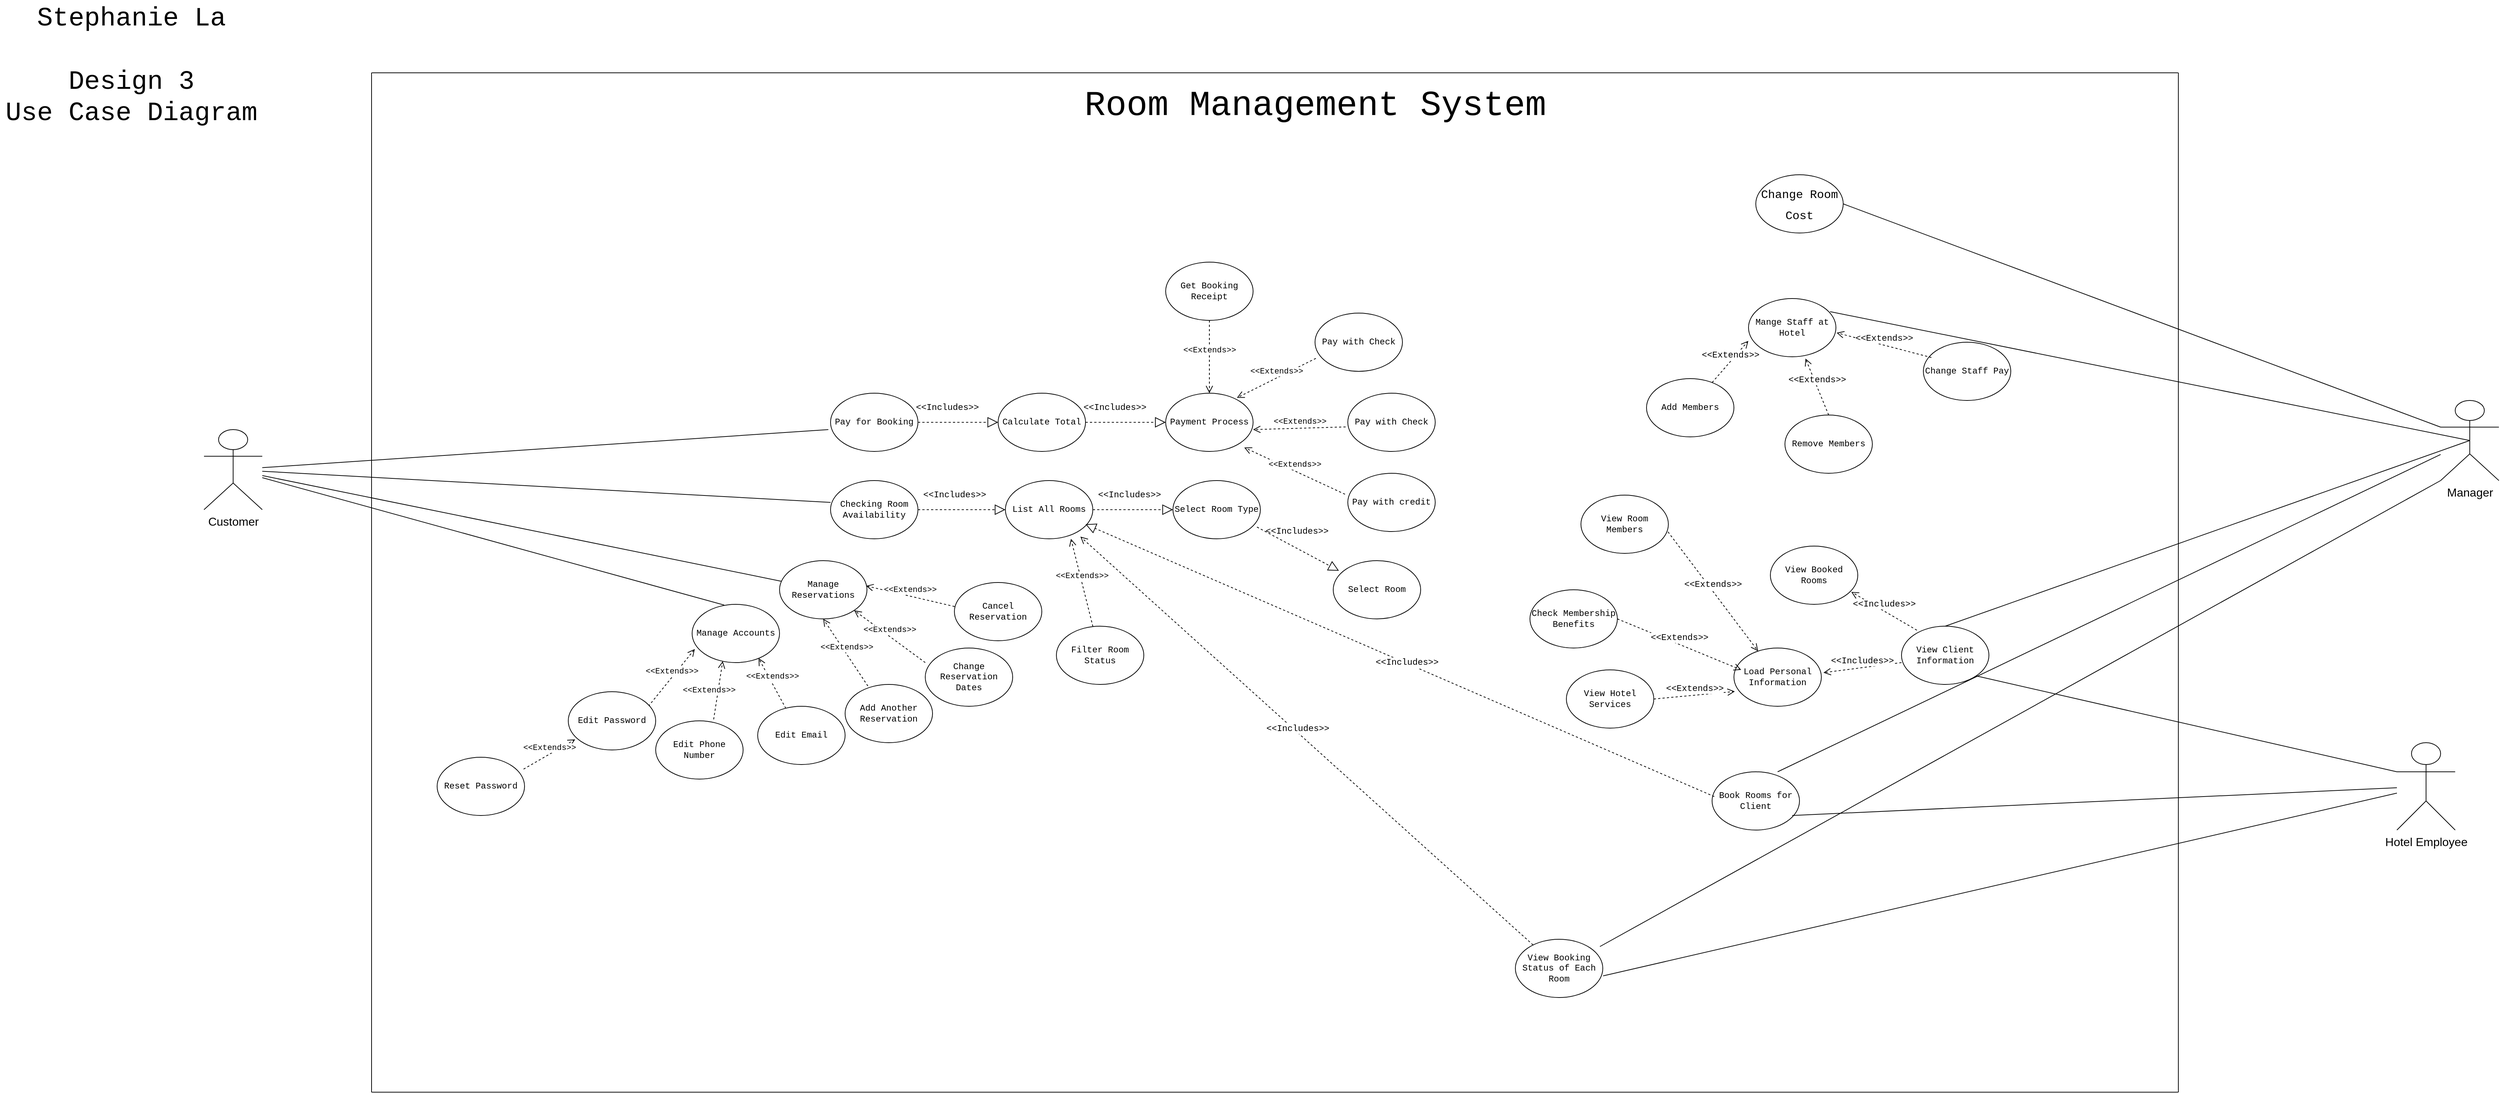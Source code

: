 <mxfile version="15.5.2" type="device"><diagram id="nY4MNc5ioCHhvj63V8OV" name="Page-1"><mxGraphModel dx="4755" dy="3980" grid="1" gridSize="10" guides="1" tooltips="1" connect="1" arrows="1" fold="1" page="0" pageScale="1" pageWidth="850" pageHeight="1100" math="0" shadow="0"><root><mxCell id="0"/><mxCell id="1" parent="0"/><mxCell id="aQf9B3k3d4_-5Ja-vyAR-3" value="&lt;font size=&quot;3&quot;&gt;Customer&lt;/font&gt;" style="shape=umlActor;verticalLabelPosition=bottom;verticalAlign=top;html=1;outlineConnect=0;" parent="1" vertex="1"><mxGeometry x="770" y="-390" width="80" height="110" as="geometry"/></mxCell><mxCell id="aQf9B3k3d4_-5Ja-vyAR-5" value="Pay for Booking" style="ellipse;whiteSpace=wrap;html=1;fontFamily=Courier New;" parent="1" vertex="1"><mxGeometry x="1630" y="-440" width="120" height="80" as="geometry"/></mxCell><mxCell id="aQf9B3k3d4_-5Ja-vyAR-6" value="Manage Accounts" style="ellipse;whiteSpace=wrap;html=1;fontFamily=Courier New;" parent="1" vertex="1"><mxGeometry x="1440" y="-150" width="120" height="80" as="geometry"/></mxCell><mxCell id="aQf9B3k3d4_-5Ja-vyAR-7" value="Manage Reservations" style="ellipse;whiteSpace=wrap;html=1;fontFamily=Courier New;" parent="1" vertex="1"><mxGeometry x="1560" y="-210" width="120" height="80" as="geometry"/></mxCell><mxCell id="aQf9B3k3d4_-5Ja-vyAR-8" value="Checking Room Availability" style="ellipse;whiteSpace=wrap;html=1;fontFamily=Courier New;" parent="1" vertex="1"><mxGeometry x="1630" y="-320" width="120" height="80" as="geometry"/></mxCell><mxCell id="aQf9B3k3d4_-5Ja-vyAR-9" value="" style="endArrow=none;html=1;rounded=0;fontFamily=Courier New;entryX=0;entryY=0.375;entryDx=0;entryDy=0;entryPerimeter=0;" parent="1" edge="1" target="aQf9B3k3d4_-5Ja-vyAR-8" source="aQf9B3k3d4_-5Ja-vyAR-3"><mxGeometry width="50" height="50" relative="1" as="geometry"><mxPoint x="1530" y="-320" as="sourcePoint"/><mxPoint x="1610" y="-290" as="targetPoint"/></mxGeometry></mxCell><mxCell id="aQf9B3k3d4_-5Ja-vyAR-10" value="" style="endArrow=none;html=1;rounded=0;fontFamily=Courier New;entryX=-0.025;entryY=0.625;entryDx=0;entryDy=0;entryPerimeter=0;" parent="1" edge="1" target="aQf9B3k3d4_-5Ja-vyAR-5" source="aQf9B3k3d4_-5Ja-vyAR-3"><mxGeometry width="50" height="50" relative="1" as="geometry"><mxPoint x="1530" y="-370" as="sourcePoint"/><mxPoint x="1610" y="-390" as="targetPoint"/></mxGeometry></mxCell><mxCell id="aQf9B3k3d4_-5Ja-vyAR-11" value="" style="endArrow=none;html=1;rounded=0;fontFamily=Courier New;" parent="1" edge="1" target="aQf9B3k3d4_-5Ja-vyAR-3" source="aQf9B3k3d4_-5Ja-vyAR-7"><mxGeometry width="50" height="50" relative="1" as="geometry"><mxPoint x="1570" y="-220" as="sourcePoint"/><mxPoint x="1510" y="-300" as="targetPoint"/></mxGeometry></mxCell><mxCell id="aQf9B3k3d4_-5Ja-vyAR-12" value="" style="endArrow=none;html=1;rounded=0;fontFamily=Courier New;exitX=0.367;exitY=0.013;exitDx=0;exitDy=0;exitPerimeter=0;" parent="1" edge="1" target="aQf9B3k3d4_-5Ja-vyAR-3" source="aQf9B3k3d4_-5Ja-vyAR-6"><mxGeometry width="50" height="50" relative="1" as="geometry"><mxPoint x="1480" y="-150" as="sourcePoint"/><mxPoint x="1470" y="-290" as="targetPoint"/></mxGeometry></mxCell><mxCell id="aQf9B3k3d4_-5Ja-vyAR-18" value="&amp;lt;&amp;lt;Includes&amp;gt;&amp;gt;" style="text;html=1;align=center;verticalAlign=middle;resizable=0;points=[];autosize=1;strokeColor=none;fillColor=none;fontFamily=Courier New;" parent="1" vertex="1"><mxGeometry x="1740" y="-430" width="100" height="20" as="geometry"/></mxCell><mxCell id="aQf9B3k3d4_-5Ja-vyAR-19" value="Calculate Total" style="ellipse;whiteSpace=wrap;html=1;fontFamily=Courier New;" parent="1" vertex="1"><mxGeometry x="1860" y="-440" width="120" height="80" as="geometry"/></mxCell><mxCell id="aQf9B3k3d4_-5Ja-vyAR-22" value="&amp;lt;&amp;lt;Includes&amp;gt;&amp;gt;" style="text;html=1;align=center;verticalAlign=middle;resizable=0;points=[];autosize=1;strokeColor=none;fillColor=none;fontFamily=Courier New;" parent="1" vertex="1"><mxGeometry x="1970" y="-430" width="100" height="20" as="geometry"/></mxCell><mxCell id="aQf9B3k3d4_-5Ja-vyAR-23" value="Payment Process" style="ellipse;whiteSpace=wrap;html=1;fontFamily=Courier New;" parent="1" vertex="1"><mxGeometry x="2090" y="-440" width="120" height="80" as="geometry"/></mxCell><mxCell id="aQf9B3k3d4_-5Ja-vyAR-27" value="Pay with Check" style="ellipse;whiteSpace=wrap;html=1;fontFamily=Courier New;" parent="1" vertex="1"><mxGeometry x="2340" y="-440" width="120" height="80" as="geometry"/></mxCell><mxCell id="aQf9B3k3d4_-5Ja-vyAR-34" value="Pay with credit" style="ellipse;whiteSpace=wrap;html=1;fontFamily=Courier New;" parent="1" vertex="1"><mxGeometry x="2340" y="-330" width="120" height="80" as="geometry"/></mxCell><mxCell id="aQf9B3k3d4_-5Ja-vyAR-38" value="Pay with Check" style="ellipse;whiteSpace=wrap;html=1;fontFamily=Courier New;" parent="1" vertex="1"><mxGeometry x="2295" y="-550" width="120" height="80" as="geometry"/></mxCell><mxCell id="aQf9B3k3d4_-5Ja-vyAR-40" value="&amp;lt;&amp;lt;Extends&amp;gt;&amp;gt;" style="html=1;verticalAlign=bottom;endArrow=open;dashed=1;endSize=8;rounded=0;fontFamily=Courier New;exitX=-0.025;exitY=0.579;exitDx=0;exitDy=0;exitPerimeter=0;" parent="1" source="aQf9B3k3d4_-5Ja-vyAR-27" edge="1"><mxGeometry relative="1" as="geometry"><mxPoint x="2320" y="-390" as="sourcePoint"/><mxPoint x="2210" y="-390" as="targetPoint"/></mxGeometry></mxCell><mxCell id="aQf9B3k3d4_-5Ja-vyAR-41" value="" style="endArrow=block;dashed=1;endFill=0;endSize=12;html=1;rounded=0;fontFamily=Courier New;" parent="1" edge="1"><mxGeometry width="160" relative="1" as="geometry"><mxPoint x="1750" y="-400" as="sourcePoint"/><mxPoint x="1860" y="-400" as="targetPoint"/></mxGeometry></mxCell><mxCell id="aQf9B3k3d4_-5Ja-vyAR-43" value="" style="endArrow=block;dashed=1;endFill=0;endSize=12;html=1;rounded=0;fontFamily=Courier New;exitX=1;exitY=0.5;exitDx=0;exitDy=0;" parent="1" source="aQf9B3k3d4_-5Ja-vyAR-19" edge="1"><mxGeometry width="160" relative="1" as="geometry"><mxPoint x="1990" y="-399.58" as="sourcePoint"/><mxPoint x="2090" y="-400" as="targetPoint"/></mxGeometry></mxCell><mxCell id="aQf9B3k3d4_-5Ja-vyAR-44" value="" style="endArrow=block;dashed=1;endFill=0;endSize=12;html=1;rounded=0;fontFamily=Courier New;entryX=0.065;entryY=0.173;entryDx=0;entryDy=0;entryPerimeter=0;exitX=-0.047;exitY=0.192;exitDx=0;exitDy=0;exitPerimeter=0;" parent="1" source="aQf9B3k3d4_-5Ja-vyAR-66" target="aQf9B3k3d4_-5Ja-vyAR-67" edge="1"><mxGeometry width="160" relative="1" as="geometry"><mxPoint x="2230" y="-249.58" as="sourcePoint"/><mxPoint x="2320" y="-210" as="targetPoint"/></mxGeometry></mxCell><mxCell id="aQf9B3k3d4_-5Ja-vyAR-49" value="&amp;lt;&amp;lt;Extends&amp;gt;&amp;gt;" style="html=1;verticalAlign=bottom;endArrow=open;dashed=1;endSize=8;rounded=0;fontFamily=Courier New;entryX=0.899;entryY=0.933;entryDx=0;entryDy=0;entryPerimeter=0;exitX=-0.032;exitY=0.36;exitDx=0;exitDy=0;exitPerimeter=0;" parent="1" source="aQf9B3k3d4_-5Ja-vyAR-34" target="aQf9B3k3d4_-5Ja-vyAR-23" edge="1"><mxGeometry relative="1" as="geometry"><mxPoint x="2320" y="-300" as="sourcePoint"/><mxPoint x="2230" y="-350" as="targetPoint"/></mxGeometry></mxCell><mxCell id="aQf9B3k3d4_-5Ja-vyAR-50" value="&amp;lt;&amp;lt;Extends&amp;gt;&amp;gt;" style="html=1;verticalAlign=bottom;endArrow=open;dashed=1;endSize=8;rounded=0;fontFamily=Courier New;entryX=0.815;entryY=0.079;entryDx=0;entryDy=0;entryPerimeter=0;exitX=0.01;exitY=0.777;exitDx=0;exitDy=0;exitPerimeter=0;" parent="1" source="aQf9B3k3d4_-5Ja-vyAR-38" target="aQf9B3k3d4_-5Ja-vyAR-23" edge="1"><mxGeometry relative="1" as="geometry"><mxPoint x="2280" y="-480" as="sourcePoint"/><mxPoint x="2200" y="-440" as="targetPoint"/></mxGeometry></mxCell><mxCell id="aQf9B3k3d4_-5Ja-vyAR-51" value="Get Booking Receipt" style="ellipse;whiteSpace=wrap;html=1;fontFamily=Courier New;" parent="1" vertex="1"><mxGeometry x="2090" y="-620" width="120" height="80" as="geometry"/></mxCell><mxCell id="aQf9B3k3d4_-5Ja-vyAR-52" value="&amp;lt;&amp;lt;Extends&amp;gt;&amp;gt;" style="html=1;verticalAlign=bottom;endArrow=open;dashed=1;endSize=8;rounded=0;fontFamily=Courier New;exitX=0.5;exitY=1;exitDx=0;exitDy=0;" parent="1" source="aQf9B3k3d4_-5Ja-vyAR-51" edge="1"><mxGeometry relative="1" as="geometry"><mxPoint x="2149.58" y="-520" as="sourcePoint"/><mxPoint x="2150" y="-440" as="targetPoint"/></mxGeometry></mxCell><mxCell id="aQf9B3k3d4_-5Ja-vyAR-55" value="" style="endArrow=block;dashed=1;endFill=0;endSize=12;html=1;rounded=0;fontFamily=Courier New;entryX=0;entryY=0.5;entryDx=0;entryDy=0;exitX=1;exitY=0.5;exitDx=0;exitDy=0;" parent="1" source="aQf9B3k3d4_-5Ja-vyAR-8" target="aQf9B3k3d4_-5Ja-vyAR-57" edge="1"><mxGeometry width="160" relative="1" as="geometry"><mxPoint x="1770" y="-280" as="sourcePoint"/><mxPoint x="1860" y="-280.42" as="targetPoint"/></mxGeometry></mxCell><mxCell id="aQf9B3k3d4_-5Ja-vyAR-56" value="&amp;lt;&amp;lt;Includes&amp;gt;&amp;gt;" style="text;html=1;align=center;verticalAlign=middle;resizable=0;points=[];autosize=1;strokeColor=none;fillColor=none;fontFamily=Courier New;" parent="1" vertex="1"><mxGeometry x="1750" y="-310" width="100" height="20" as="geometry"/></mxCell><mxCell id="aQf9B3k3d4_-5Ja-vyAR-57" value="List All Rooms" style="ellipse;whiteSpace=wrap;html=1;fontFamily=Courier New;" parent="1" vertex="1"><mxGeometry x="1870" y="-320" width="120" height="80" as="geometry"/></mxCell><mxCell id="aQf9B3k3d4_-5Ja-vyAR-58" value="" style="endArrow=block;dashed=1;endFill=0;endSize=12;html=1;rounded=0;fontFamily=Courier New;exitX=1;exitY=0.5;exitDx=0;exitDy=0;entryX=0;entryY=0.5;entryDx=0;entryDy=0;" parent="1" source="aQf9B3k3d4_-5Ja-vyAR-57" target="aQf9B3k3d4_-5Ja-vyAR-60" edge="1"><mxGeometry width="160" relative="1" as="geometry"><mxPoint x="2000" y="-280" as="sourcePoint"/><mxPoint x="2090" y="-280.42" as="targetPoint"/></mxGeometry></mxCell><mxCell id="aQf9B3k3d4_-5Ja-vyAR-59" value="&amp;lt;&amp;lt;Includes&amp;gt;&amp;gt;" style="text;html=1;align=center;verticalAlign=middle;resizable=0;points=[];autosize=1;strokeColor=none;fillColor=none;fontFamily=Courier New;" parent="1" vertex="1"><mxGeometry x="1990" y="-310" width="100" height="20" as="geometry"/></mxCell><mxCell id="aQf9B3k3d4_-5Ja-vyAR-60" value="Select Room Type" style="ellipse;whiteSpace=wrap;html=1;fontFamily=Courier New;" parent="1" vertex="1"><mxGeometry x="2100" y="-320" width="120" height="80" as="geometry"/></mxCell><mxCell id="aQf9B3k3d4_-5Ja-vyAR-64" value="&amp;lt;&amp;lt;Extends&amp;gt;&amp;gt;" style="html=1;verticalAlign=bottom;endArrow=open;dashed=1;endSize=8;rounded=0;fontFamily=Courier New;entryX=0.75;entryY=1;entryDx=0;entryDy=0;entryPerimeter=0;" parent="1" source="aQf9B3k3d4_-5Ja-vyAR-65" target="aQf9B3k3d4_-5Ja-vyAR-57" edge="1"><mxGeometry relative="1" as="geometry"><mxPoint x="2030" y="-190" as="sourcePoint"/><mxPoint x="1960" y="-230" as="targetPoint"/></mxGeometry></mxCell><mxCell id="aQf9B3k3d4_-5Ja-vyAR-65" value="Filter Room Status" style="ellipse;whiteSpace=wrap;html=1;fontFamily=Courier New;" parent="1" vertex="1"><mxGeometry x="1940" y="-120" width="120" height="80" as="geometry"/></mxCell><mxCell id="aQf9B3k3d4_-5Ja-vyAR-66" value="&amp;lt;&amp;lt;Includes&amp;gt;&amp;gt;" style="text;html=1;align=center;verticalAlign=middle;resizable=0;points=[];autosize=1;strokeColor=none;fillColor=none;fontFamily=Courier New;" parent="1" vertex="1"><mxGeometry x="2220" y="-260" width="100" height="20" as="geometry"/></mxCell><mxCell id="aQf9B3k3d4_-5Ja-vyAR-67" value="Select Room" style="ellipse;whiteSpace=wrap;html=1;fontFamily=Courier New;" parent="1" vertex="1"><mxGeometry x="2320" y="-210" width="120" height="80" as="geometry"/></mxCell><mxCell id="aQf9B3k3d4_-5Ja-vyAR-71" value="&amp;lt;&amp;lt;Extends&amp;gt;&amp;gt;" style="html=1;verticalAlign=bottom;endArrow=open;dashed=1;endSize=8;rounded=0;fontFamily=Courier New;exitX=0.003;exitY=0.413;exitDx=0;exitDy=0;exitPerimeter=0;entryX=0.989;entryY=0.433;entryDx=0;entryDy=0;entryPerimeter=0;" parent="1" source="aQf9B3k3d4_-5Ja-vyAR-75" target="aQf9B3k3d4_-5Ja-vyAR-7" edge="1"><mxGeometry relative="1" as="geometry"><mxPoint x="1780" y="-150" as="sourcePoint"/><mxPoint x="1700" y="-170.42" as="targetPoint"/></mxGeometry></mxCell><mxCell id="aQf9B3k3d4_-5Ja-vyAR-73" value="&amp;lt;&amp;lt;Extends&amp;gt;&amp;gt;" style="html=1;verticalAlign=bottom;endArrow=open;dashed=1;endSize=8;rounded=0;fontFamily=Courier New;exitX=0;exitY=0.25;exitDx=0;exitDy=0;exitPerimeter=0;entryX=1;entryY=1;entryDx=0;entryDy=0;" parent="1" source="aQf9B3k3d4_-5Ja-vyAR-76" target="aQf9B3k3d4_-5Ja-vyAR-7" edge="1"><mxGeometry relative="1" as="geometry"><mxPoint x="1740" y="-80" as="sourcePoint"/><mxPoint x="1670" y="-130" as="targetPoint"/></mxGeometry></mxCell><mxCell id="aQf9B3k3d4_-5Ja-vyAR-74" value="&amp;lt;&amp;lt;Extends&amp;gt;&amp;gt;" style="html=1;verticalAlign=bottom;endArrow=open;dashed=1;endSize=8;rounded=0;fontFamily=Courier New;exitX=0.288;exitY=0.09;exitDx=0;exitDy=0;exitPerimeter=0;entryX=0.5;entryY=1;entryDx=0;entryDy=0;" parent="1" source="aQf9B3k3d4_-5Ja-vyAR-77" target="aQf9B3k3d4_-5Ja-vyAR-7" edge="1"><mxGeometry relative="1" as="geometry"><mxPoint x="1660" y="-40" as="sourcePoint"/><mxPoint x="1620" y="-100" as="targetPoint"/></mxGeometry></mxCell><mxCell id="aQf9B3k3d4_-5Ja-vyAR-75" value="Cancel Reservation" style="ellipse;whiteSpace=wrap;html=1;fontFamily=Courier New;" parent="1" vertex="1"><mxGeometry x="1800" y="-180" width="120" height="80" as="geometry"/></mxCell><mxCell id="aQf9B3k3d4_-5Ja-vyAR-76" value="Change Reservation Dates" style="ellipse;whiteSpace=wrap;html=1;fontFamily=Courier New;" parent="1" vertex="1"><mxGeometry x="1760" y="-90" width="120" height="80" as="geometry"/></mxCell><mxCell id="aQf9B3k3d4_-5Ja-vyAR-77" value="Add Another Reservation" style="ellipse;whiteSpace=wrap;html=1;fontFamily=Courier New;" parent="1" vertex="1"><mxGeometry x="1650" y="-40" width="120" height="80" as="geometry"/></mxCell><mxCell id="aQf9B3k3d4_-5Ja-vyAR-80" value="&amp;lt;&amp;lt;Extends&amp;gt;&amp;gt;" style="html=1;verticalAlign=bottom;endArrow=open;dashed=1;endSize=8;rounded=0;fontFamily=Courier New;exitX=0.989;exitY=0.204;exitDx=0;exitDy=0;exitPerimeter=0;entryX=0.079;entryY=0.819;entryDx=0;entryDy=0;entryPerimeter=0;" parent="1" source="aQf9B3k3d4_-5Ja-vyAR-89" target="aQf9B3k3d4_-5Ja-vyAR-90" edge="1"><mxGeometry relative="1" as="geometry"><mxPoint x="1210" y="60" as="sourcePoint"/><mxPoint x="1290" y="40" as="targetPoint"/></mxGeometry></mxCell><mxCell id="aQf9B3k3d4_-5Ja-vyAR-82" value="&amp;lt;&amp;lt;Extends&amp;gt;&amp;gt;" style="html=1;verticalAlign=bottom;endArrow=open;dashed=1;endSize=8;rounded=0;fontFamily=Courier New;entryX=0.35;entryY=0.975;entryDx=0;entryDy=0;entryPerimeter=0;exitX=0.663;exitY=-0.025;exitDx=0;exitDy=0;exitPerimeter=0;" parent="1" source="aQf9B3k3d4_-5Ja-vyAR-91" target="aQf9B3k3d4_-5Ja-vyAR-6" edge="1"><mxGeometry x="-0.275" y="11" relative="1" as="geometry"><mxPoint x="1480" y="10" as="sourcePoint"/><mxPoint x="1420" y="-10" as="targetPoint"/><mxPoint as="offset"/></mxGeometry></mxCell><mxCell id="aQf9B3k3d4_-5Ja-vyAR-83" value="&amp;lt;&amp;lt;Extends&amp;gt;&amp;gt;" style="html=1;verticalAlign=bottom;endArrow=open;dashed=1;endSize=8;rounded=0;fontFamily=Courier New;entryX=0.76;entryY=0.923;entryDx=0;entryDy=0;entryPerimeter=0;exitX=0.322;exitY=0.037;exitDx=0;exitDy=0;exitPerimeter=0;" parent="1" source="aQf9B3k3d4_-5Ja-vyAR-92" target="aQf9B3k3d4_-5Ja-vyAR-6" edge="1"><mxGeometry relative="1" as="geometry"><mxPoint x="1560" as="sourcePoint"/><mxPoint x="1500" y="-20" as="targetPoint"/></mxGeometry></mxCell><mxCell id="aQf9B3k3d4_-5Ja-vyAR-84" value="&amp;lt;&amp;lt;Extends&amp;gt;&amp;gt;" style="html=1;verticalAlign=bottom;endArrow=open;dashed=1;endSize=8;rounded=0;fontFamily=Courier New;entryX=0.031;entryY=0.767;entryDx=0;entryDy=0;entryPerimeter=0;" parent="1" target="aQf9B3k3d4_-5Ja-vyAR-6" edge="1"><mxGeometry relative="1" as="geometry"><mxPoint x="1380" y="-10" as="sourcePoint"/><mxPoint x="1330" y="-70" as="targetPoint"/></mxGeometry></mxCell><mxCell id="aQf9B3k3d4_-5Ja-vyAR-89" value="Reset Password" style="ellipse;whiteSpace=wrap;html=1;fontFamily=Courier New;" parent="1" vertex="1"><mxGeometry x="1090" y="60" width="120" height="80" as="geometry"/></mxCell><mxCell id="aQf9B3k3d4_-5Ja-vyAR-90" value="Edit Password" style="ellipse;whiteSpace=wrap;html=1;fontFamily=Courier New;" parent="1" vertex="1"><mxGeometry x="1270" y="-30" width="120" height="80" as="geometry"/></mxCell><mxCell id="aQf9B3k3d4_-5Ja-vyAR-91" value="Edit Phone Number" style="ellipse;whiteSpace=wrap;html=1;fontFamily=Courier New;" parent="1" vertex="1"><mxGeometry x="1390" y="10" width="120" height="80" as="geometry"/></mxCell><mxCell id="aQf9B3k3d4_-5Ja-vyAR-92" value="Edit Email" style="ellipse;whiteSpace=wrap;html=1;fontFamily=Courier New;" parent="1" vertex="1"><mxGeometry x="1530" y="-10" width="120" height="80" as="geometry"/></mxCell><mxCell id="KzH_-4fPEqSSglVVo3Vt-3" value="" style="endArrow=none;html=1;rounded=0;fontFamily=Courier New;" edge="1" parent="1"><mxGeometry width="50" height="50" relative="1" as="geometry"><mxPoint x="1000" y="520" as="sourcePoint"/><mxPoint x="1000" y="-880" as="targetPoint"/></mxGeometry></mxCell><mxCell id="KzH_-4fPEqSSglVVo3Vt-4" value="" style="endArrow=none;html=1;rounded=0;fontFamily=Courier New;" edge="1" parent="1"><mxGeometry width="50" height="50" relative="1" as="geometry"><mxPoint x="1000" y="-880" as="sourcePoint"/><mxPoint x="3480" y="-880" as="targetPoint"/></mxGeometry></mxCell><mxCell id="KzH_-4fPEqSSglVVo3Vt-5" value="" style="endArrow=none;html=1;rounded=0;fontFamily=Courier New;" edge="1" parent="1"><mxGeometry width="50" height="50" relative="1" as="geometry"><mxPoint x="1000" y="520" as="sourcePoint"/><mxPoint x="3480" y="520" as="targetPoint"/></mxGeometry></mxCell><mxCell id="KzH_-4fPEqSSglVVo3Vt-6" value="" style="endArrow=none;html=1;rounded=0;fontFamily=Courier New;" edge="1" parent="1"><mxGeometry width="50" height="50" relative="1" as="geometry"><mxPoint x="3480" y="520" as="sourcePoint"/><mxPoint x="3480" y="-880" as="targetPoint"/></mxGeometry></mxCell><mxCell id="KzH_-4fPEqSSglVVo3Vt-7" value="&lt;font style=&quot;font-size: 48px&quot;&gt;Room Management System&lt;br&gt;&lt;/font&gt;" style="text;html=1;align=center;verticalAlign=middle;resizable=0;points=[];autosize=1;strokeColor=none;fillColor=none;fontFamily=Courier New;" vertex="1" parent="1"><mxGeometry x="1970" y="-850" width="650" height="30" as="geometry"/></mxCell><mxCell id="KzH_-4fPEqSSglVVo3Vt-9" value="&lt;div&gt;&lt;font size=&quot;3&quot;&gt;Manager&lt;/font&gt;&lt;br&gt;&lt;/div&gt;&lt;div&gt;&lt;br&gt;&lt;/div&gt;" style="shape=umlActor;verticalLabelPosition=bottom;verticalAlign=top;html=1;outlineConnect=0;" vertex="1" parent="1"><mxGeometry x="3840" y="-430" width="80" height="110" as="geometry"/></mxCell><mxCell id="KzH_-4fPEqSSglVVo3Vt-10" value="&lt;font size=&quot;3&quot;&gt;Hotel Employee&lt;br&gt;&lt;/font&gt;" style="shape=umlActor;verticalLabelPosition=bottom;verticalAlign=top;html=1;outlineConnect=0;" vertex="1" parent="1"><mxGeometry x="3780" y="40" width="80" height="120" as="geometry"/></mxCell><mxCell id="KzH_-4fPEqSSglVVo3Vt-12" value="&lt;font size=&quot;3&quot;&gt;Change Room Cost&lt;br&gt;&lt;/font&gt;" style="ellipse;whiteSpace=wrap;html=1;fontFamily=Courier New;fontSize=24;" vertex="1" parent="1"><mxGeometry x="2900" y="-740" width="120" height="80" as="geometry"/></mxCell><mxCell id="KzH_-4fPEqSSglVVo3Vt-15" value="" style="endArrow=none;html=1;rounded=0;fontFamily=Courier New;fontSize=24;exitX=1;exitY=0.5;exitDx=0;exitDy=0;entryX=0;entryY=0.333;entryDx=0;entryDy=0;entryPerimeter=0;" edge="1" parent="1" source="KzH_-4fPEqSSglVVo3Vt-12" target="KzH_-4fPEqSSglVVo3Vt-9"><mxGeometry width="50" height="50" relative="1" as="geometry"><mxPoint x="3150" y="-690" as="sourcePoint"/><mxPoint x="3200" y="-740" as="targetPoint"/></mxGeometry></mxCell><mxCell id="KzH_-4fPEqSSglVVo3Vt-16" value="Mange Staff at Hotel" style="ellipse;whiteSpace=wrap;html=1;fontFamily=Courier New;fontSize=12;" vertex="1" parent="1"><mxGeometry x="2890" y="-570" width="120" height="80" as="geometry"/></mxCell><mxCell id="KzH_-4fPEqSSglVVo3Vt-17" value="" style="endArrow=none;html=1;rounded=0;fontFamily=Courier New;fontSize=12;entryX=0.5;entryY=0.5;entryDx=0;entryDy=0;entryPerimeter=0;exitX=0.933;exitY=0.225;exitDx=0;exitDy=0;exitPerimeter=0;" edge="1" parent="1" source="KzH_-4fPEqSSglVVo3Vt-16" target="KzH_-4fPEqSSglVVo3Vt-9"><mxGeometry width="50" height="50" relative="1" as="geometry"><mxPoint x="3170" y="-550" as="sourcePoint"/><mxPoint x="3220" y="-600" as="targetPoint"/></mxGeometry></mxCell><mxCell id="KzH_-4fPEqSSglVVo3Vt-18" value="Change Staff Pay" style="ellipse;whiteSpace=wrap;html=1;fontFamily=Courier New;fontSize=12;" vertex="1" parent="1"><mxGeometry x="3130" y="-510" width="120" height="80" as="geometry"/></mxCell><mxCell id="KzH_-4fPEqSSglVVo3Vt-19" value="Remove Members" style="ellipse;whiteSpace=wrap;html=1;fontFamily=Courier New;fontSize=12;" vertex="1" parent="1"><mxGeometry x="2940" y="-410" width="120" height="80" as="geometry"/></mxCell><mxCell id="KzH_-4fPEqSSglVVo3Vt-20" value="Add Members" style="ellipse;whiteSpace=wrap;html=1;fontFamily=Courier New;fontSize=12;" vertex="1" parent="1"><mxGeometry x="2750" y="-460" width="120" height="80" as="geometry"/></mxCell><mxCell id="KzH_-4fPEqSSglVVo3Vt-21" value="&amp;lt;&amp;lt;Extends&amp;gt;&amp;gt;" style="html=1;verticalAlign=bottom;endArrow=open;dashed=1;endSize=8;rounded=0;fontFamily=Courier New;fontSize=12;exitX=0.092;exitY=0.263;exitDx=0;exitDy=0;exitPerimeter=0;entryX=1.008;entryY=0.588;entryDx=0;entryDy=0;entryPerimeter=0;" edge="1" parent="1" source="KzH_-4fPEqSSglVVo3Vt-18" target="KzH_-4fPEqSSglVVo3Vt-16"><mxGeometry relative="1" as="geometry"><mxPoint x="3120" y="-510" as="sourcePoint"/><mxPoint x="3040" y="-510" as="targetPoint"/></mxGeometry></mxCell><mxCell id="KzH_-4fPEqSSglVVo3Vt-22" value="&amp;lt;&amp;lt;Extends&amp;gt;&amp;gt;" style="html=1;verticalAlign=bottom;endArrow=open;dashed=1;endSize=8;rounded=0;fontFamily=Courier New;fontSize=12;exitX=0.5;exitY=0;exitDx=0;exitDy=0;entryX=0.652;entryY=1.03;entryDx=0;entryDy=0;entryPerimeter=0;" edge="1" parent="1" source="KzH_-4fPEqSSglVVo3Vt-19" target="KzH_-4fPEqSSglVVo3Vt-16"><mxGeometry relative="1" as="geometry"><mxPoint x="3050" y="-450" as="sourcePoint"/><mxPoint x="2970" y="-450" as="targetPoint"/></mxGeometry></mxCell><mxCell id="KzH_-4fPEqSSglVVo3Vt-23" value="&amp;lt;&amp;lt;Extends&amp;gt;&amp;gt;" style="html=1;verticalAlign=bottom;endArrow=open;dashed=1;endSize=8;rounded=0;fontFamily=Courier New;fontSize=12;entryX=-0.002;entryY=0.727;entryDx=0;entryDy=0;entryPerimeter=0;" edge="1" parent="1" source="KzH_-4fPEqSSglVVo3Vt-20" target="KzH_-4fPEqSSglVVo3Vt-16"><mxGeometry relative="1" as="geometry"><mxPoint x="2890" y="-540" as="sourcePoint"/><mxPoint x="2810" y="-540" as="targetPoint"/></mxGeometry></mxCell><mxCell id="KzH_-4fPEqSSglVVo3Vt-24" value="Book Rooms for Client" style="ellipse;whiteSpace=wrap;html=1;fontFamily=Courier New;fontSize=12;" vertex="1" parent="1"><mxGeometry x="2840" y="80" width="120" height="80" as="geometry"/></mxCell><mxCell id="KzH_-4fPEqSSglVVo3Vt-25" value="View Client Information" style="ellipse;whiteSpace=wrap;html=1;fontFamily=Courier New;fontSize=12;" vertex="1" parent="1"><mxGeometry x="3100" y="-120" width="120" height="80" as="geometry"/></mxCell><mxCell id="KzH_-4fPEqSSglVVo3Vt-26" value="View Booking Status of Each Room" style="ellipse;whiteSpace=wrap;html=1;fontFamily=Courier New;fontSize=12;" vertex="1" parent="1"><mxGeometry x="2570" y="310" width="120" height="80" as="geometry"/></mxCell><mxCell id="KzH_-4fPEqSSglVVo3Vt-27" value="" style="endArrow=none;html=1;rounded=0;fontFamily=Courier New;fontSize=12;entryX=0;entryY=0.333;entryDx=0;entryDy=0;entryPerimeter=0;exitX=1;exitY=1;exitDx=0;exitDy=0;" edge="1" parent="1" source="KzH_-4fPEqSSglVVo3Vt-25" target="KzH_-4fPEqSSglVVo3Vt-10"><mxGeometry width="50" height="50" relative="1" as="geometry"><mxPoint x="3230" y="100" as="sourcePoint"/><mxPoint x="3280" y="50" as="targetPoint"/></mxGeometry></mxCell><mxCell id="KzH_-4fPEqSSglVVo3Vt-28" value="" style="endArrow=none;html=1;rounded=0;fontFamily=Courier New;fontSize=12;" edge="1" parent="1" target="KzH_-4fPEqSSglVVo3Vt-10"><mxGeometry width="50" height="50" relative="1" as="geometry"><mxPoint x="2950" y="140" as="sourcePoint"/><mxPoint x="3210" y="230" as="targetPoint"/></mxGeometry></mxCell><mxCell id="KzH_-4fPEqSSglVVo3Vt-29" value="" style="endArrow=none;html=1;rounded=0;fontFamily=Courier New;fontSize=12;exitX=1.004;exitY=0.628;exitDx=0;exitDy=0;exitPerimeter=0;" edge="1" parent="1" source="KzH_-4fPEqSSglVVo3Vt-26" target="KzH_-4fPEqSSglVVo3Vt-10"><mxGeometry width="50" height="50" relative="1" as="geometry"><mxPoint x="2980" y="440" as="sourcePoint"/><mxPoint x="3030" y="390" as="targetPoint"/></mxGeometry></mxCell><mxCell id="KzH_-4fPEqSSglVVo3Vt-30" value="View Booked Rooms" style="ellipse;whiteSpace=wrap;html=1;fontFamily=Courier New;fontSize=12;" vertex="1" parent="1"><mxGeometry x="2920" y="-230" width="120" height="80" as="geometry"/></mxCell><mxCell id="KzH_-4fPEqSSglVVo3Vt-31" value="Load Personal Information" style="ellipse;whiteSpace=wrap;html=1;fontFamily=Courier New;fontSize=12;" vertex="1" parent="1"><mxGeometry x="2870" y="-90" width="120" height="80" as="geometry"/></mxCell><mxCell id="KzH_-4fPEqSSglVVo3Vt-33" value="" style="endArrow=block;dashed=1;endFill=0;endSize=12;html=1;rounded=0;fontFamily=Courier New;fontSize=12;exitX=0.025;exitY=0.425;exitDx=0;exitDy=0;exitPerimeter=0;" edge="1" parent="1" source="KzH_-4fPEqSSglVVo3Vt-24"><mxGeometry width="160" relative="1" as="geometry"><mxPoint x="2630" y="110" as="sourcePoint"/><mxPoint x="1980" y="-260" as="targetPoint"/></mxGeometry></mxCell><mxCell id="KzH_-4fPEqSSglVVo3Vt-34" value="&amp;lt;&amp;lt;Includes&amp;gt;&amp;gt;" style="edgeLabel;html=1;align=center;verticalAlign=middle;resizable=0;points=[];fontSize=12;fontFamily=Courier New;" vertex="1" connectable="0" parent="KzH_-4fPEqSSglVVo3Vt-33"><mxGeometry x="-0.021" y="-1" relative="1" as="geometry"><mxPoint as="offset"/></mxGeometry></mxCell><mxCell id="KzH_-4fPEqSSglVVo3Vt-36" value="&amp;lt;&amp;lt;Includes&amp;gt;&amp;gt;" style="html=1;verticalAlign=bottom;endArrow=open;dashed=1;endSize=8;rounded=0;fontFamily=Courier New;fontSize=12;entryX=0.858;entryY=0.963;entryDx=0;entryDy=0;entryPerimeter=0;" edge="1" parent="1" source="KzH_-4fPEqSSglVVo3Vt-26" target="aQf9B3k3d4_-5Ja-vyAR-57"><mxGeometry x="0.036" y="4" relative="1" as="geometry"><mxPoint x="2530" y="210" as="sourcePoint"/><mxPoint x="2450" y="210" as="targetPoint"/><mxPoint x="1" as="offset"/></mxGeometry></mxCell><mxCell id="KzH_-4fPEqSSglVVo3Vt-38" value="&amp;lt;&amp;lt;Includes&amp;gt;&amp;gt;" style="html=1;verticalAlign=bottom;endArrow=open;dashed=1;endSize=8;rounded=0;fontFamily=Courier New;fontSize=12;entryX=1.024;entryY=0.423;entryDx=0;entryDy=0;entryPerimeter=0;" edge="1" parent="1" target="KzH_-4fPEqSSglVVo3Vt-31"><mxGeometry relative="1" as="geometry"><mxPoint x="3100" y="-70" as="sourcePoint"/><mxPoint x="3020" y="-70" as="targetPoint"/></mxGeometry></mxCell><mxCell id="KzH_-4fPEqSSglVVo3Vt-39" value="&amp;lt;&amp;lt;Includes&amp;gt;&amp;gt;" style="html=1;verticalAlign=bottom;endArrow=open;dashed=1;endSize=8;rounded=0;fontFamily=Courier New;fontSize=12;exitX=0.176;exitY=0.069;exitDx=0;exitDy=0;exitPerimeter=0;entryX=0.926;entryY=0.787;entryDx=0;entryDy=0;entryPerimeter=0;" edge="1" parent="1" source="KzH_-4fPEqSSglVVo3Vt-25" target="KzH_-4fPEqSSglVVo3Vt-30"><mxGeometry relative="1" as="geometry"><mxPoint x="3130" y="-160" as="sourcePoint"/><mxPoint x="3050" y="-160" as="targetPoint"/></mxGeometry></mxCell><mxCell id="KzH_-4fPEqSSglVVo3Vt-41" value="View Room Members" style="ellipse;whiteSpace=wrap;html=1;fontFamily=Courier New;fontSize=12;" vertex="1" parent="1"><mxGeometry x="2660" y="-300" width="120" height="80" as="geometry"/></mxCell><mxCell id="KzH_-4fPEqSSglVVo3Vt-42" value="Check Membership Benefits" style="ellipse;whiteSpace=wrap;html=1;fontFamily=Courier New;fontSize=12;" vertex="1" parent="1"><mxGeometry x="2590" y="-170" width="120" height="80" as="geometry"/></mxCell><mxCell id="KzH_-4fPEqSSglVVo3Vt-43" value="View Hotel Services " style="ellipse;whiteSpace=wrap;html=1;fontFamily=Courier New;fontSize=12;" vertex="1" parent="1"><mxGeometry x="2640" y="-60" width="120" height="80" as="geometry"/></mxCell><mxCell id="KzH_-4fPEqSSglVVo3Vt-44" value="&amp;lt;&amp;lt;Extends&amp;gt;&amp;gt;" style="html=1;verticalAlign=bottom;endArrow=open;dashed=1;endSize=8;rounded=0;fontFamily=Courier New;fontSize=12;exitX=0.996;exitY=0.631;exitDx=0;exitDy=0;exitPerimeter=0;" edge="1" parent="1" source="KzH_-4fPEqSSglVVo3Vt-41" target="KzH_-4fPEqSSglVVo3Vt-31"><mxGeometry relative="1" as="geometry"><mxPoint x="2880" y="-220" as="sourcePoint"/><mxPoint x="2800" y="-220" as="targetPoint"/></mxGeometry></mxCell><mxCell id="KzH_-4fPEqSSglVVo3Vt-45" value="&amp;lt;&amp;lt;Extends&amp;gt;&amp;gt;" style="html=1;verticalAlign=bottom;endArrow=open;dashed=1;endSize=8;rounded=0;fontFamily=Courier New;fontSize=12;exitX=1;exitY=0.5;exitDx=0;exitDy=0;entryX=0.083;entryY=0.375;entryDx=0;entryDy=0;entryPerimeter=0;" edge="1" parent="1" source="KzH_-4fPEqSSglVVo3Vt-42" target="KzH_-4fPEqSSglVVo3Vt-31"><mxGeometry relative="1" as="geometry"><mxPoint x="2820" y="-120" as="sourcePoint"/><mxPoint x="2740" y="-120" as="targetPoint"/></mxGeometry></mxCell><mxCell id="KzH_-4fPEqSSglVVo3Vt-46" value="&amp;lt;&amp;lt;Extends&amp;gt;&amp;gt;" style="html=1;verticalAlign=bottom;endArrow=open;dashed=1;endSize=8;rounded=0;fontFamily=Courier New;fontSize=12;exitX=1;exitY=0.5;exitDx=0;exitDy=0;entryX=0.01;entryY=0.746;entryDx=0;entryDy=0;entryPerimeter=0;" edge="1" parent="1" source="KzH_-4fPEqSSglVVo3Vt-43" target="KzH_-4fPEqSSglVVo3Vt-31"><mxGeometry relative="1" as="geometry"><mxPoint x="2910" y="-10" as="sourcePoint"/><mxPoint x="2830" y="-10" as="targetPoint"/></mxGeometry></mxCell><mxCell id="KzH_-4fPEqSSglVVo3Vt-48" value="&lt;div&gt;Stephanie La&lt;/div&gt;&lt;div&gt;&lt;br&gt;&lt;/div&gt;&lt;div&gt;Design 3&lt;/div&gt;&lt;div&gt;Use Case Diagram&lt;br&gt;&lt;/div&gt;" style="text;html=1;align=center;verticalAlign=middle;resizable=0;points=[];autosize=1;strokeColor=none;fillColor=none;fontSize=36;fontFamily=Courier New;" vertex="1" parent="1"><mxGeometry x="490" y="-980" width="360" height="180" as="geometry"/></mxCell><mxCell id="KzH_-4fPEqSSglVVo3Vt-49" value="" style="endArrow=none;html=1;rounded=0;fontFamily=Courier New;fontSize=36;exitX=0.5;exitY=0;exitDx=0;exitDy=0;entryX=0.5;entryY=0.5;entryDx=0;entryDy=0;entryPerimeter=0;" edge="1" parent="1" source="KzH_-4fPEqSSglVVo3Vt-25" target="KzH_-4fPEqSSglVVo3Vt-9"><mxGeometry width="50" height="50" relative="1" as="geometry"><mxPoint x="3400" y="-550" as="sourcePoint"/><mxPoint x="4020" y="-440" as="targetPoint"/></mxGeometry></mxCell><mxCell id="KzH_-4fPEqSSglVVo3Vt-50" value="" style="endArrow=none;html=1;rounded=0;fontFamily=Courier New;fontSize=36;" edge="1" parent="1" target="KzH_-4fPEqSSglVVo3Vt-9"><mxGeometry width="50" height="50" relative="1" as="geometry"><mxPoint x="2930" y="80" as="sourcePoint"/><mxPoint x="3170" y="-340" as="targetPoint"/></mxGeometry></mxCell><mxCell id="KzH_-4fPEqSSglVVo3Vt-51" value="" style="endArrow=none;html=1;rounded=0;fontFamily=Courier New;fontSize=36;entryX=0;entryY=1;entryDx=0;entryDy=0;entryPerimeter=0;exitX=0.967;exitY=0.125;exitDx=0;exitDy=0;exitPerimeter=0;" edge="1" parent="1" source="KzH_-4fPEqSSglVVo3Vt-26" target="KzH_-4fPEqSSglVVo3Vt-9"><mxGeometry width="50" height="50" relative="1" as="geometry"><mxPoint x="3830" y="-260" as="sourcePoint"/><mxPoint x="3880" y="-310" as="targetPoint"/></mxGeometry></mxCell></root></mxGraphModel></diagram></mxfile>